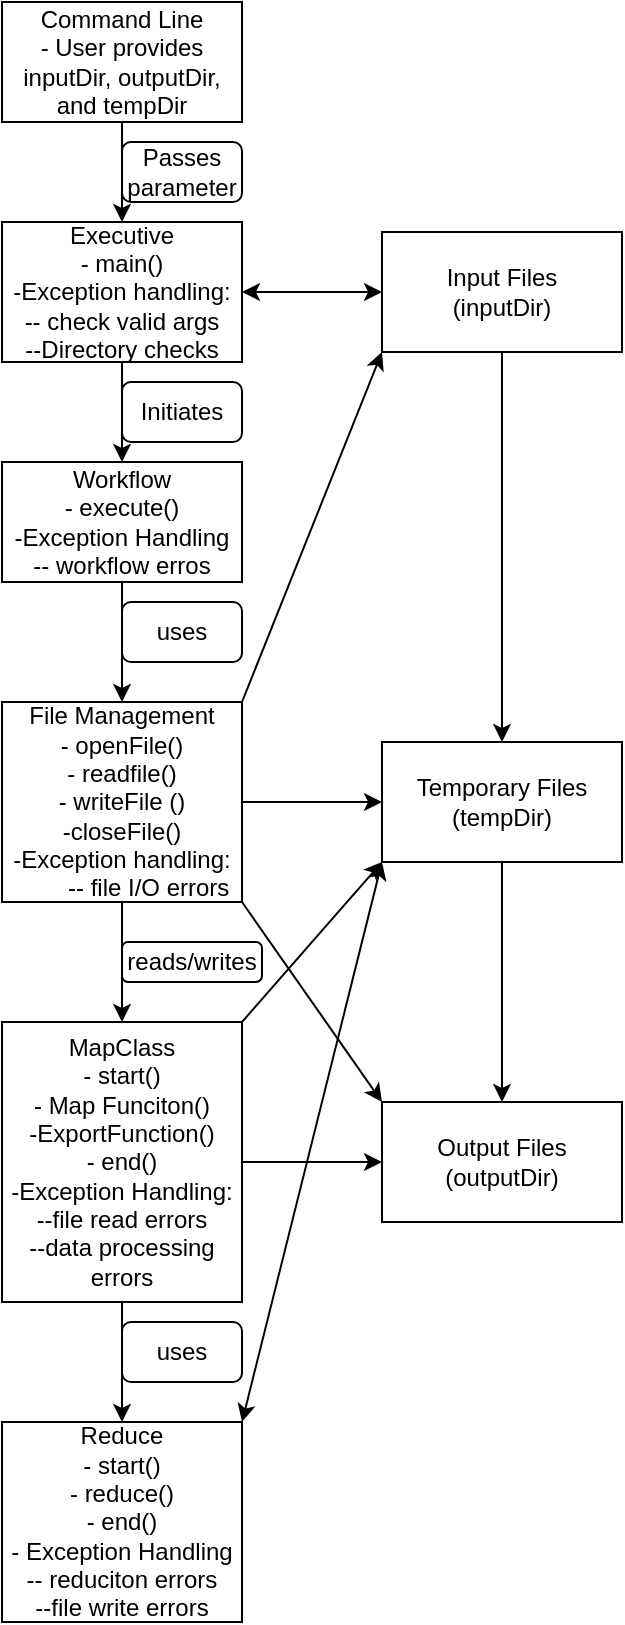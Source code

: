 <mxfile><diagram id="IKjf2yLJBU0iI9P12p4Q" name="Page-1"><mxGraphModel dx="2385" dy="808" grid="0" gridSize="10" guides="1" tooltips="1" connect="1" arrows="1" fold="1" page="1" pageScale="1" pageWidth="850" pageHeight="1100" math="0" shadow="0"><root><mxCell id="0"/><mxCell id="1" parent="0"/><mxCell id="SDDp93hj-WRzIssp0cqF-4" style="edgeStyle=none;html=1;exitX=0.5;exitY=1;exitDx=0;exitDy=0;entryX=0.5;entryY=0;entryDx=0;entryDy=0;" edge="1" parent="1" source="SDDp93hj-WRzIssp0cqF-1" target="SDDp93hj-WRzIssp0cqF-3"><mxGeometry relative="1" as="geometry"/></mxCell><mxCell id="SDDp93hj-WRzIssp0cqF-1" value="Command Line&lt;br&gt;- User provides inputDir, outputDir, and tempDir" style="whiteSpace=wrap;html=1;" vertex="1" parent="1"><mxGeometry x="40" y="90" width="120" height="60" as="geometry"/></mxCell><mxCell id="SDDp93hj-WRzIssp0cqF-16" style="edgeStyle=none;html=1;exitX=0.5;exitY=1;exitDx=0;exitDy=0;entryX=0.5;entryY=0;entryDx=0;entryDy=0;startArrow=none;startFill=0;endArrow=classic;endFill=1;" edge="1" parent="1" source="SDDp93hj-WRzIssp0cqF-2" target="SDDp93hj-WRzIssp0cqF-11"><mxGeometry relative="1" as="geometry"/></mxCell><mxCell id="SDDp93hj-WRzIssp0cqF-2" value="Input Files&lt;br&gt;(inputDir)" style="whiteSpace=wrap;html=1;" vertex="1" parent="1"><mxGeometry x="230" y="205" width="120" height="60" as="geometry"/></mxCell><mxCell id="SDDp93hj-WRzIssp0cqF-6" style="edgeStyle=none;html=1;exitX=1;exitY=0.5;exitDx=0;exitDy=0;entryX=0;entryY=0.5;entryDx=0;entryDy=0;startArrow=classic;startFill=1;" edge="1" parent="1" source="SDDp93hj-WRzIssp0cqF-3" target="SDDp93hj-WRzIssp0cqF-2"><mxGeometry relative="1" as="geometry"/></mxCell><mxCell id="SDDp93hj-WRzIssp0cqF-10" style="edgeStyle=none;html=1;exitX=0.5;exitY=1;exitDx=0;exitDy=0;entryX=0.5;entryY=0;entryDx=0;entryDy=0;startArrow=none;startFill=0;endArrow=classic;endFill=1;" edge="1" parent="1" source="SDDp93hj-WRzIssp0cqF-3" target="SDDp93hj-WRzIssp0cqF-8"><mxGeometry relative="1" as="geometry"/></mxCell><mxCell id="SDDp93hj-WRzIssp0cqF-3" value="Executive&lt;br&gt;- main()&lt;br&gt;-Exception handling:&lt;br&gt;-- check valid args&lt;br&gt;--Directory checks" style="whiteSpace=wrap;html=1;" vertex="1" parent="1"><mxGeometry x="40" y="200" width="120" height="70" as="geometry"/></mxCell><mxCell id="SDDp93hj-WRzIssp0cqF-14" style="edgeStyle=none;html=1;exitX=0.5;exitY=1;exitDx=0;exitDy=0;startArrow=none;startFill=0;endArrow=classic;endFill=1;" edge="1" parent="1" source="SDDp93hj-WRzIssp0cqF-8" target="SDDp93hj-WRzIssp0cqF-13"><mxGeometry relative="1" as="geometry"/></mxCell><mxCell id="SDDp93hj-WRzIssp0cqF-8" value="Workflow&lt;br&gt;- execute()&lt;br&gt;-Exception Handling&lt;br&gt;-- workflow erros" style="whiteSpace=wrap;html=1;" vertex="1" parent="1"><mxGeometry x="40" y="320" width="120" height="60" as="geometry"/></mxCell><mxCell id="SDDp93hj-WRzIssp0cqF-17" style="edgeStyle=none;html=1;exitX=0.5;exitY=1;exitDx=0;exitDy=0;entryX=0.5;entryY=0;entryDx=0;entryDy=0;startArrow=none;startFill=0;endArrow=classic;endFill=1;" edge="1" parent="1" source="SDDp93hj-WRzIssp0cqF-11" target="SDDp93hj-WRzIssp0cqF-15"><mxGeometry relative="1" as="geometry"/></mxCell><mxCell id="2gzzg8cY5O4pdjNyQay9-8" style="edgeStyle=none;html=1;exitX=0;exitY=1;exitDx=0;exitDy=0;entryX=1;entryY=0;entryDx=0;entryDy=0;startArrow=classic;startFill=1;endArrow=classic;endFill=1;" edge="1" parent="1" source="SDDp93hj-WRzIssp0cqF-11" target="SDDp93hj-WRzIssp0cqF-21"><mxGeometry relative="1" as="geometry"/></mxCell><mxCell id="SDDp93hj-WRzIssp0cqF-11" value="Temporary Files&lt;br&gt;(tempDir)" style="whiteSpace=wrap;html=1;" vertex="1" parent="1"><mxGeometry x="230" y="460" width="120" height="60" as="geometry"/></mxCell><mxCell id="SDDp93hj-WRzIssp0cqF-20" style="edgeStyle=none;html=1;exitX=0.5;exitY=1;exitDx=0;exitDy=0;entryX=0.5;entryY=0;entryDx=0;entryDy=0;startArrow=none;startFill=0;endArrow=classic;endFill=1;" edge="1" parent="1" source="SDDp93hj-WRzIssp0cqF-13" target="SDDp93hj-WRzIssp0cqF-19"><mxGeometry relative="1" as="geometry"/></mxCell><mxCell id="SDDp93hj-WRzIssp0cqF-25" style="edgeStyle=none;html=1;exitX=1;exitY=0.5;exitDx=0;exitDy=0;entryX=0;entryY=0.5;entryDx=0;entryDy=0;startArrow=none;startFill=0;endArrow=classic;endFill=1;" edge="1" parent="1" source="SDDp93hj-WRzIssp0cqF-13" target="SDDp93hj-WRzIssp0cqF-11"><mxGeometry relative="1" as="geometry"/></mxCell><mxCell id="SDDp93hj-WRzIssp0cqF-26" style="edgeStyle=none;html=1;exitX=1;exitY=0;exitDx=0;exitDy=0;entryX=0;entryY=1;entryDx=0;entryDy=0;startArrow=none;startFill=0;endArrow=classic;endFill=1;" edge="1" parent="1" source="SDDp93hj-WRzIssp0cqF-13" target="SDDp93hj-WRzIssp0cqF-2"><mxGeometry relative="1" as="geometry"/></mxCell><mxCell id="SDDp93hj-WRzIssp0cqF-27" style="edgeStyle=none;html=1;exitX=1;exitY=1;exitDx=0;exitDy=0;entryX=0;entryY=0;entryDx=0;entryDy=0;startArrow=none;startFill=0;endArrow=classic;endFill=1;" edge="1" parent="1" source="SDDp93hj-WRzIssp0cqF-13" target="SDDp93hj-WRzIssp0cqF-15"><mxGeometry relative="1" as="geometry"/></mxCell><mxCell id="SDDp93hj-WRzIssp0cqF-13" value="File Management&lt;br&gt;- openFile()&lt;br&gt;- readfile()&lt;br&gt;- writeFile ()&lt;br&gt;-closeFile()&lt;br&gt;-Exception handling:&lt;br&gt;&lt;span style=&quot;white-space: pre;&quot;&gt;&#9;&lt;/span&gt;-- file I/O errors" style="whiteSpace=wrap;html=1;" vertex="1" parent="1"><mxGeometry x="40" y="440" width="120" height="100" as="geometry"/></mxCell><mxCell id="SDDp93hj-WRzIssp0cqF-15" value="Output Files&lt;br&gt;(outputDir)" style="whiteSpace=wrap;html=1;" vertex="1" parent="1"><mxGeometry x="230" y="640" width="120" height="60" as="geometry"/></mxCell><mxCell id="SDDp93hj-WRzIssp0cqF-22" style="edgeStyle=none;html=1;exitX=0.5;exitY=1;exitDx=0;exitDy=0;entryX=0.5;entryY=0;entryDx=0;entryDy=0;startArrow=none;startFill=0;endArrow=classic;endFill=1;" edge="1" parent="1" source="SDDp93hj-WRzIssp0cqF-19" target="SDDp93hj-WRzIssp0cqF-21"><mxGeometry relative="1" as="geometry"/></mxCell><mxCell id="SDDp93hj-WRzIssp0cqF-28" style="edgeStyle=none;html=1;exitX=0.917;exitY=0.5;exitDx=0;exitDy=0;entryX=0;entryY=0.5;entryDx=0;entryDy=0;startArrow=none;startFill=0;endArrow=classic;endFill=1;exitPerimeter=0;" edge="1" parent="1" source="SDDp93hj-WRzIssp0cqF-19" target="SDDp93hj-WRzIssp0cqF-15"><mxGeometry relative="1" as="geometry"/></mxCell><mxCell id="2gzzg8cY5O4pdjNyQay9-7" style="edgeStyle=none;html=1;exitX=1;exitY=0;exitDx=0;exitDy=0;entryX=0;entryY=1;entryDx=0;entryDy=0;startArrow=none;startFill=0;endArrow=classic;endFill=1;" edge="1" parent="1" source="SDDp93hj-WRzIssp0cqF-19" target="SDDp93hj-WRzIssp0cqF-11"><mxGeometry relative="1" as="geometry"/></mxCell><mxCell id="SDDp93hj-WRzIssp0cqF-19" value="MapClass&lt;br&gt;- start()&lt;br&gt;- Map Funciton()&lt;br&gt;-ExportFunction()&lt;br&gt;- end()&lt;br&gt;-Exception Handling:&lt;br&gt;--file read errors&lt;br&gt;--data processing errors" style="whiteSpace=wrap;html=1;" vertex="1" parent="1"><mxGeometry x="40" y="600" width="120" height="140" as="geometry"/></mxCell><mxCell id="SDDp93hj-WRzIssp0cqF-21" value="Reduce&lt;br&gt;- start()&lt;br&gt;- reduce()&lt;br&gt;- end()&lt;br&gt;- Exception Handling&lt;br&gt;-- reduciton errors&lt;br&gt;--file write errors" style="whiteSpace=wrap;html=1;" vertex="1" parent="1"><mxGeometry x="40" y="800" width="120" height="100" as="geometry"/></mxCell><mxCell id="2gzzg8cY5O4pdjNyQay9-1" value="Passes parameter" style="text;align=center;html=1;verticalAlign=middle;whiteSpace=wrap;rounded=1;strokeColor=default;strokeWidth=1;" vertex="1" parent="1"><mxGeometry x="100" y="160" width="60" height="30" as="geometry"/></mxCell><mxCell id="2gzzg8cY5O4pdjNyQay9-2" value="Initiates" style="text;align=center;html=1;verticalAlign=middle;whiteSpace=wrap;rounded=1;strokeColor=default;strokeWidth=1;" vertex="1" parent="1"><mxGeometry x="100" y="280" width="60" height="30" as="geometry"/></mxCell><mxCell id="2gzzg8cY5O4pdjNyQay9-4" value="uses" style="text;align=center;html=1;verticalAlign=middle;whiteSpace=wrap;rounded=1;strokeColor=default;strokeWidth=1;" vertex="1" parent="1"><mxGeometry x="100" y="390" width="60" height="30" as="geometry"/></mxCell><mxCell id="2gzzg8cY5O4pdjNyQay9-5" value="reads/writes" style="text;align=center;html=1;verticalAlign=middle;whiteSpace=wrap;rounded=1;strokeColor=default;strokeWidth=1;" vertex="1" parent="1"><mxGeometry x="100" y="560" width="70" height="20" as="geometry"/></mxCell><mxCell id="2gzzg8cY5O4pdjNyQay9-6" value="uses" style="text;align=center;html=1;verticalAlign=middle;whiteSpace=wrap;rounded=1;strokeColor=default;strokeWidth=1;" vertex="1" parent="1"><mxGeometry x="100" y="750" width="60" height="30" as="geometry"/></mxCell></root></mxGraphModel></diagram></mxfile>